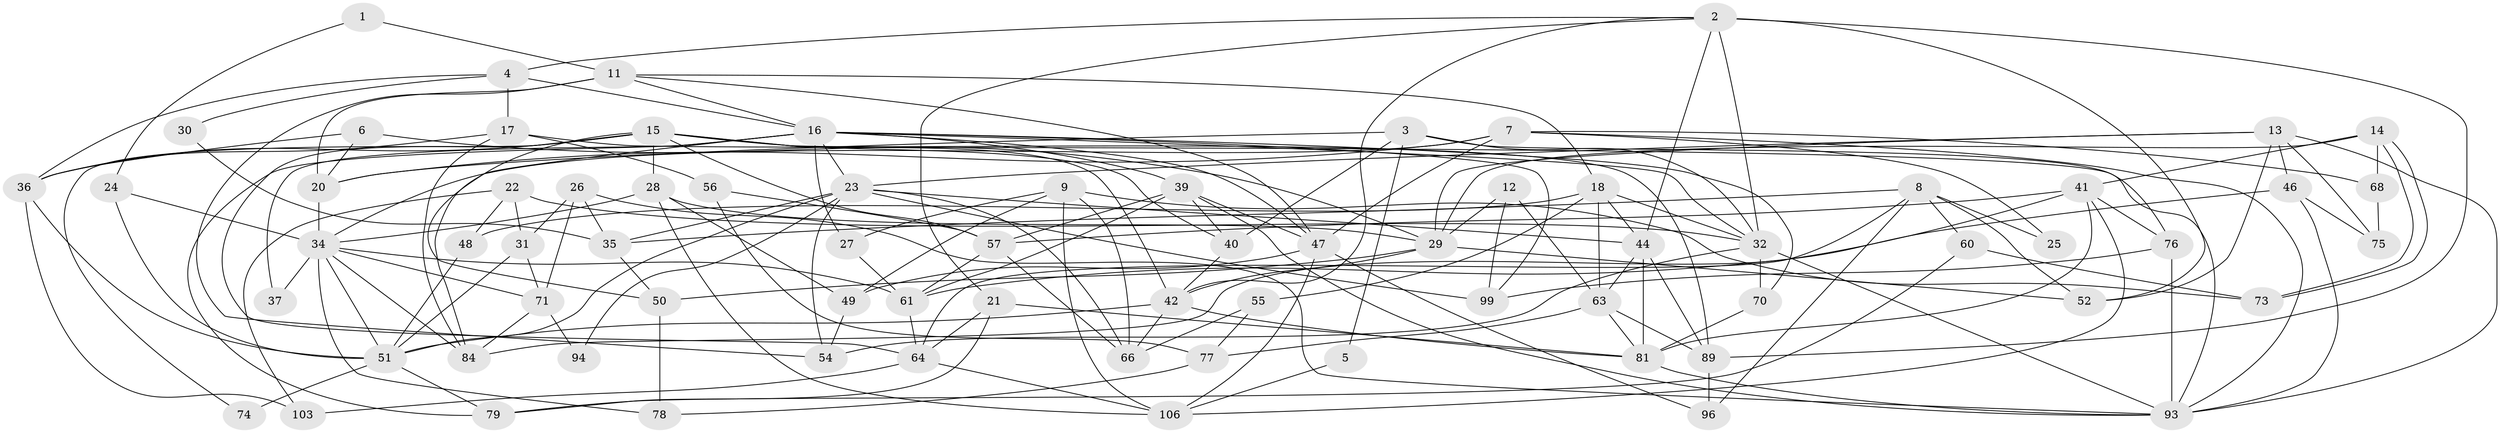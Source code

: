 // original degree distribution, {2: 0.12727272727272726, 5: 0.15454545454545454, 3: 0.2636363636363636, 4: 0.3090909090909091, 6: 0.08181818181818182, 7: 0.05454545454545454, 8: 0.00909090909090909}
// Generated by graph-tools (version 1.1) at 2025/11/02/27/25 16:11:20]
// undirected, 74 vertices, 181 edges
graph export_dot {
graph [start="1"]
  node [color=gray90,style=filled];
  1;
  2 [super="+86"];
  3;
  4 [super="+82"];
  5;
  6 [super="+10"];
  7 [super="+105"];
  8 [super="+109"];
  9 [super="+65"];
  11 [super="+58"];
  12;
  13 [super="+19"];
  14;
  15 [super="+92"];
  16 [super="+53"];
  17;
  18 [super="+45"];
  20 [super="+43"];
  21 [super="+85"];
  22 [super="+72"];
  23 [super="+38"];
  24;
  25;
  26 [super="+33"];
  27;
  28 [super="+69"];
  29 [super="+59"];
  30;
  31;
  32 [super="+83"];
  34 [super="+110"];
  35 [super="+67"];
  36 [super="+104"];
  37;
  39;
  40;
  41;
  42 [super="+62"];
  44 [super="+101"];
  46;
  47 [super="+97"];
  48;
  49;
  50;
  51 [super="+107"];
  52 [super="+80"];
  54 [super="+87"];
  55;
  56;
  57;
  60;
  61 [super="+88"];
  63 [super="+98"];
  64 [super="+102"];
  66;
  68;
  70;
  71;
  73;
  74;
  75;
  76 [super="+91"];
  77;
  78;
  79;
  81 [super="+90"];
  84 [super="+95"];
  89;
  93 [super="+100"];
  94;
  96;
  99;
  103;
  106 [super="+108"];
  1 -- 24;
  1 -- 11;
  2 -- 89;
  2 -- 32;
  2 -- 4;
  2 -- 52;
  2 -- 42;
  2 -- 21;
  2 -- 44;
  3 -- 32;
  3 -- 20;
  3 -- 5;
  3 -- 40;
  3 -- 76;
  4 -- 17;
  4 -- 16;
  4 -- 30;
  4 -- 36;
  5 -- 106;
  6 -- 36;
  6 -- 29;
  6 -- 20;
  7 -- 93;
  7 -- 68;
  7 -- 34;
  7 -- 20;
  7 -- 25;
  7 -- 47;
  8 -- 96;
  8 -- 64;
  8 -- 52;
  8 -- 25;
  8 -- 35;
  8 -- 60;
  9 -- 27;
  9 -- 66;
  9 -- 73;
  9 -- 106;
  9 -- 49;
  11 -- 18;
  11 -- 16;
  11 -- 20;
  11 -- 47;
  11 -- 54;
  12 -- 63;
  12 -- 99;
  12 -- 29;
  13 -- 75;
  13 -- 23;
  13 -- 93;
  13 -- 52;
  13 -- 29;
  13 -- 46;
  14 -- 73;
  14 -- 73;
  14 -- 29;
  14 -- 41;
  14 -- 68;
  15 -- 57;
  15 -- 36;
  15 -- 42;
  15 -- 74;
  15 -- 89;
  15 -- 50;
  15 -- 40;
  15 -- 64;
  15 -- 28;
  16 -- 37;
  16 -- 70;
  16 -- 99;
  16 -- 23;
  16 -- 84;
  16 -- 32;
  16 -- 39;
  16 -- 27;
  16 -- 79;
  16 -- 47;
  17 -- 56;
  17 -- 36;
  17 -- 84;
  17 -- 93;
  18 -- 48;
  18 -- 55;
  18 -- 44;
  18 -- 63;
  18 -- 32;
  20 -- 34;
  21 -- 64;
  21 -- 79;
  21 -- 81;
  22 -- 31;
  22 -- 32;
  22 -- 48;
  22 -- 103;
  23 -- 99;
  23 -- 35 [weight=2];
  23 -- 66;
  23 -- 94;
  23 -- 54;
  23 -- 51;
  23 -- 44;
  24 -- 51;
  24 -- 34;
  26 -- 31;
  26 -- 35;
  26 -- 93;
  26 -- 71;
  27 -- 61;
  28 -- 29;
  28 -- 49;
  28 -- 34;
  28 -- 106;
  29 -- 42;
  29 -- 50;
  29 -- 52;
  30 -- 35;
  31 -- 51;
  31 -- 71;
  32 -- 70;
  32 -- 93;
  32 -- 54;
  34 -- 71;
  34 -- 37;
  34 -- 78;
  34 -- 84;
  34 -- 51;
  34 -- 61;
  35 -- 50;
  36 -- 103;
  36 -- 51;
  39 -- 57;
  39 -- 40;
  39 -- 61;
  39 -- 93;
  39 -- 47;
  40 -- 42;
  41 -- 57;
  41 -- 81;
  41 -- 84;
  41 -- 106;
  41 -- 76;
  42 -- 51;
  42 -- 66;
  42 -- 81;
  44 -- 81;
  44 -- 89;
  44 -- 63;
  46 -- 75;
  46 -- 61;
  46 -- 93;
  47 -- 96;
  47 -- 49;
  47 -- 106;
  48 -- 51;
  49 -- 54;
  50 -- 78;
  51 -- 74 [weight=2];
  51 -- 79;
  55 -- 66;
  55 -- 77;
  56 -- 77;
  56 -- 57;
  57 -- 66;
  57 -- 61;
  60 -- 79;
  60 -- 73;
  61 -- 64;
  63 -- 89;
  63 -- 81;
  63 -- 77;
  64 -- 103;
  64 -- 106;
  68 -- 75;
  70 -- 81;
  71 -- 84;
  71 -- 94;
  76 -- 99;
  76 -- 93;
  77 -- 78;
  81 -- 93;
  89 -- 96;
}
